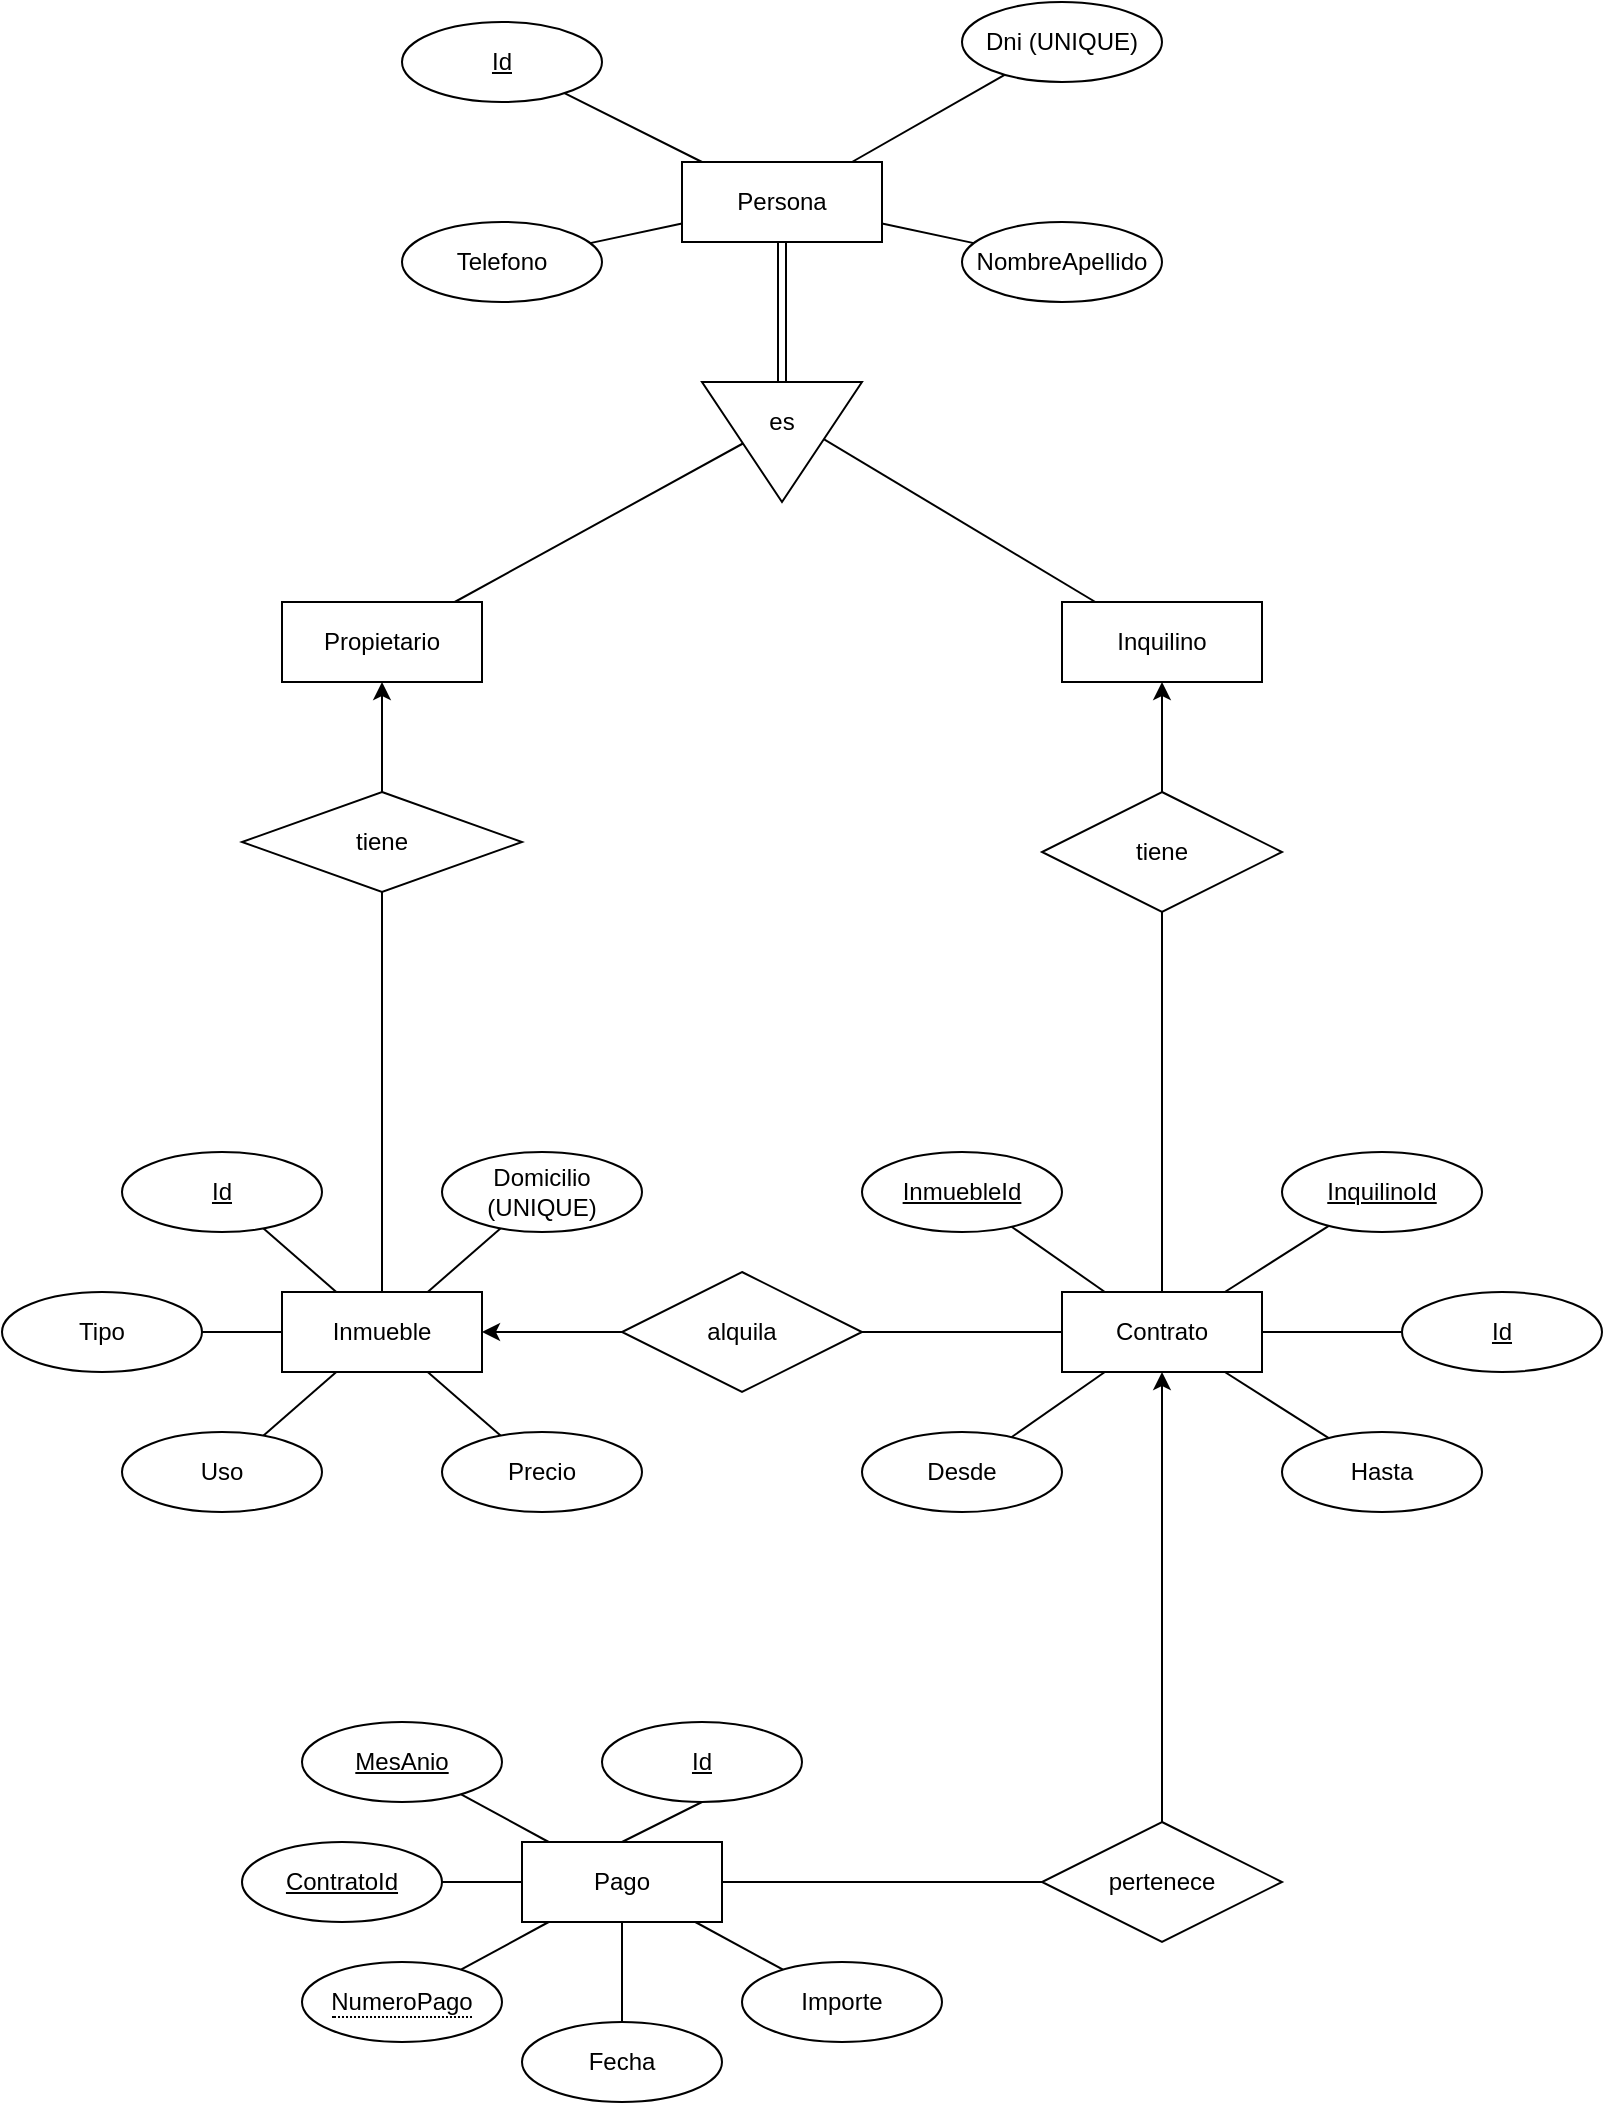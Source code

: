 <mxfile>
    <diagram id="6gzmtlAOF7hzrXGJktJW" name="Página-1">
        <mxGraphModel dx="1945" dy="1761" grid="1" gridSize="10" guides="1" tooltips="1" connect="1" arrows="1" fold="1" page="1" pageScale="1" pageWidth="827" pageHeight="1169" math="0" shadow="0">
            <root>
                <mxCell id="0"/>
                <mxCell id="1" parent="0"/>
                <mxCell id="2" style="edgeStyle=none;rounded=0;orthogonalLoop=1;jettySize=auto;html=1;endArrow=none;" edge="1" parent="1" source="5" target="32">
                    <mxGeometry relative="1" as="geometry"/>
                </mxCell>
                <mxCell id="3" style="edgeStyle=none;rounded=0;orthogonalLoop=1;jettySize=auto;html=1;endArrow=none;" edge="1" parent="1" source="5" target="33">
                    <mxGeometry relative="1" as="geometry"/>
                </mxCell>
                <mxCell id="4" style="edgeStyle=none;rounded=0;orthogonalLoop=1;jettySize=auto;html=1;endArrow=none;" edge="1" parent="1" source="5" target="36">
                    <mxGeometry relative="1" as="geometry"/>
                </mxCell>
                <mxCell id="5" value="Persona" style="whiteSpace=wrap;html=1;align=center;" vertex="1" parent="1">
                    <mxGeometry x="290" y="-220" width="100" height="40" as="geometry"/>
                </mxCell>
                <mxCell id="6" style="edgeStyle=none;rounded=0;orthogonalLoop=1;jettySize=auto;html=1;entryX=0.25;entryY=0;entryDx=0;entryDy=0;endArrow=none;" edge="1" parent="1" source="7" target="47">
                    <mxGeometry relative="1" as="geometry"/>
                </mxCell>
                <mxCell id="7" value="Inquilino" style="whiteSpace=wrap;html=1;align=center;" vertex="1" parent="1">
                    <mxGeometry x="480" width="100" height="40" as="geometry"/>
                </mxCell>
                <mxCell id="8" value="Inmueble" style="whiteSpace=wrap;html=1;align=center;" vertex="1" parent="1">
                    <mxGeometry x="90" y="345" width="100" height="40" as="geometry"/>
                </mxCell>
                <mxCell id="9" style="edgeStyle=none;rounded=0;orthogonalLoop=1;jettySize=auto;html=1;endArrow=none;" edge="1" parent="1" source="10" target="17">
                    <mxGeometry relative="1" as="geometry"/>
                </mxCell>
                <mxCell id="10" value="Contrato" style="whiteSpace=wrap;html=1;align=center;" vertex="1" parent="1">
                    <mxGeometry x="480" y="345" width="100" height="40" as="geometry"/>
                </mxCell>
                <mxCell id="11" style="edgeStyle=none;rounded=0;orthogonalLoop=1;jettySize=auto;html=1;endArrow=none;" edge="1" parent="1" source="12" target="27">
                    <mxGeometry relative="1" as="geometry">
                        <mxPoint x="410" y="640" as="targetPoint"/>
                    </mxGeometry>
                </mxCell>
                <mxCell id="12" value="Pago" style="whiteSpace=wrap;html=1;align=center;" vertex="1" parent="1">
                    <mxGeometry x="210" y="620" width="100" height="40" as="geometry"/>
                </mxCell>
                <mxCell id="13" style="edgeStyle=none;rounded=0;orthogonalLoop=1;jettySize=auto;html=1;" edge="1" parent="1" source="14" target="44">
                    <mxGeometry relative="1" as="geometry">
                        <mxPoint x="140" y="60" as="sourcePoint"/>
                    </mxGeometry>
                </mxCell>
                <mxCell id="14" value="tiene" style="shape=rhombus;perimeter=rhombusPerimeter;whiteSpace=wrap;html=1;align=center;" vertex="1" parent="1">
                    <mxGeometry x="70" y="95" width="140" height="50" as="geometry"/>
                </mxCell>
                <mxCell id="15" value="" style="endArrow=none;html=1;rounded=0;exitX=0.5;exitY=0;exitDx=0;exitDy=0;" edge="1" parent="1" source="8" target="14">
                    <mxGeometry relative="1" as="geometry">
                        <mxPoint x="330" y="365" as="sourcePoint"/>
                        <mxPoint x="140" y="255" as="targetPoint"/>
                    </mxGeometry>
                </mxCell>
                <mxCell id="16" value="InquilinoId" style="ellipse;whiteSpace=wrap;html=1;align=center;fontStyle=4;" vertex="1" parent="1">
                    <mxGeometry x="590" y="275" width="100" height="40" as="geometry"/>
                </mxCell>
                <mxCell id="17" value="InmuebleId" style="ellipse;whiteSpace=wrap;html=1;align=center;fontStyle=4;" vertex="1" parent="1">
                    <mxGeometry x="380" y="275" width="100" height="40" as="geometry"/>
                </mxCell>
                <mxCell id="18" value="" style="endArrow=none;html=1;rounded=0;" edge="1" parent="1" source="16" target="10">
                    <mxGeometry relative="1" as="geometry">
                        <mxPoint x="506" y="305" as="sourcePoint"/>
                        <mxPoint x="666" y="305" as="targetPoint"/>
                    </mxGeometry>
                </mxCell>
                <mxCell id="19" style="edgeStyle=none;rounded=0;orthogonalLoop=1;jettySize=auto;html=1;endArrow=none;" edge="1" parent="1" source="20" target="10">
                    <mxGeometry relative="1" as="geometry"/>
                </mxCell>
                <mxCell id="20" value="alquila" style="shape=rhombus;perimeter=rhombusPerimeter;whiteSpace=wrap;html=1;align=center;" vertex="1" parent="1">
                    <mxGeometry x="260" y="335" width="120" height="60" as="geometry"/>
                </mxCell>
                <mxCell id="21" style="edgeStyle=none;rounded=0;orthogonalLoop=1;jettySize=auto;html=1;endArrow=none;" edge="1" parent="1" source="22" target="10">
                    <mxGeometry relative="1" as="geometry">
                        <mxPoint x="530" y="250" as="sourcePoint"/>
                    </mxGeometry>
                </mxCell>
                <mxCell id="22" value="tiene" style="shape=rhombus;perimeter=rhombusPerimeter;whiteSpace=wrap;html=1;align=center;" vertex="1" parent="1">
                    <mxGeometry x="470" y="95" width="120" height="60" as="geometry"/>
                </mxCell>
                <mxCell id="23" value="" style="endArrow=classic;html=1;" edge="1" parent="1" source="22" target="7">
                    <mxGeometry width="50" height="50" relative="1" as="geometry">
                        <mxPoint x="670" y="250" as="sourcePoint"/>
                        <mxPoint x="720" y="200" as="targetPoint"/>
                    </mxGeometry>
                </mxCell>
                <mxCell id="24" value="" style="edgeStyle=none;rounded=0;orthogonalLoop=1;jettySize=auto;html=1;endArrow=none;" edge="1" parent="1" source="12" target="31">
                    <mxGeometry relative="1" as="geometry">
                        <mxPoint x="291.248" y="710.309" as="targetPoint"/>
                    </mxGeometry>
                </mxCell>
                <mxCell id="25" style="edgeStyle=none;rounded=0;orthogonalLoop=1;jettySize=auto;html=1;endArrow=none;" edge="1" parent="1" source="26" target="12">
                    <mxGeometry relative="1" as="geometry"/>
                </mxCell>
                <mxCell id="26" value="ContratoId" style="ellipse;whiteSpace=wrap;html=1;align=center;fontStyle=4;" vertex="1" parent="1">
                    <mxGeometry x="70" y="620" width="100" height="40" as="geometry"/>
                </mxCell>
                <mxCell id="27" value="pertenece" style="shape=rhombus;perimeter=rhombusPerimeter;whiteSpace=wrap;html=1;align=center;" vertex="1" parent="1">
                    <mxGeometry x="470" y="610" width="120" height="60" as="geometry"/>
                </mxCell>
                <mxCell id="28" value="" style="endArrow=classic;html=1;" edge="1" parent="1" source="27" target="10">
                    <mxGeometry width="50" height="50" relative="1" as="geometry">
                        <mxPoint x="540" y="380" as="sourcePoint"/>
                        <mxPoint x="590" y="330" as="targetPoint"/>
                    </mxGeometry>
                </mxCell>
                <mxCell id="29" value="Id" style="ellipse;whiteSpace=wrap;html=1;align=center;fontStyle=4;" vertex="1" parent="1">
                    <mxGeometry x="150" y="-290" width="100" height="40" as="geometry"/>
                </mxCell>
                <mxCell id="30" value="" style="edgeStyle=none;rounded=0;orthogonalLoop=1;jettySize=auto;html=1;endArrow=none;" edge="1" parent="1" source="5" target="29">
                    <mxGeometry relative="1" as="geometry"/>
                </mxCell>
                <mxCell id="31" value="MesAnio" style="ellipse;whiteSpace=wrap;html=1;align=center;fontStyle=4;" vertex="1" parent="1">
                    <mxGeometry x="100" y="560" width="100" height="40" as="geometry"/>
                </mxCell>
                <mxCell id="32" value="Dni (UNIQUE)" style="ellipse;whiteSpace=wrap;html=1;align=center;" vertex="1" parent="1">
                    <mxGeometry x="430" y="-300" width="100" height="40" as="geometry"/>
                </mxCell>
                <mxCell id="33" value="NombreApellido" style="ellipse;whiteSpace=wrap;html=1;align=center;" vertex="1" parent="1">
                    <mxGeometry x="430" y="-190" width="100" height="40" as="geometry"/>
                </mxCell>
                <mxCell id="36" value="Telefono" style="ellipse;whiteSpace=wrap;html=1;align=center;" vertex="1" parent="1">
                    <mxGeometry x="150" y="-190" width="100" height="40" as="geometry"/>
                </mxCell>
                <mxCell id="37" value="Id" style="ellipse;whiteSpace=wrap;html=1;align=center;fontStyle=4;" vertex="1" parent="1">
                    <mxGeometry x="10" y="275" width="100" height="40" as="geometry"/>
                </mxCell>
                <mxCell id="38" value="" style="edgeStyle=none;rounded=0;orthogonalLoop=1;jettySize=auto;html=1;endArrow=none;" edge="1" parent="1" source="8" target="37">
                    <mxGeometry relative="1" as="geometry"/>
                </mxCell>
                <mxCell id="39" value="Domicilio (UNIQUE)" style="ellipse;whiteSpace=wrap;html=1;align=center;" vertex="1" parent="1">
                    <mxGeometry x="170" y="275" width="100" height="40" as="geometry"/>
                </mxCell>
                <mxCell id="40" value="" style="edgeStyle=none;rounded=0;orthogonalLoop=1;jettySize=auto;html=1;endArrow=none;" edge="1" parent="1" source="8" target="39">
                    <mxGeometry relative="1" as="geometry"/>
                </mxCell>
                <mxCell id="41" value="Tipo" style="ellipse;whiteSpace=wrap;html=1;align=center;" vertex="1" parent="1">
                    <mxGeometry x="-50" y="345" width="100" height="40" as="geometry"/>
                </mxCell>
                <mxCell id="42" value="" style="edgeStyle=none;rounded=0;orthogonalLoop=1;jettySize=auto;html=1;endArrow=none;" edge="1" parent="1" source="8" target="41">
                    <mxGeometry relative="1" as="geometry"/>
                </mxCell>
                <mxCell id="43" style="edgeStyle=none;rounded=0;orthogonalLoop=1;jettySize=auto;html=1;endArrow=none;" edge="1" parent="1" source="44" target="47">
                    <mxGeometry relative="1" as="geometry"/>
                </mxCell>
                <mxCell id="44" value="Propietario" style="whiteSpace=wrap;html=1;align=center;" vertex="1" parent="1">
                    <mxGeometry x="90" width="100" height="40" as="geometry"/>
                </mxCell>
                <mxCell id="45" style="edgeStyle=none;rounded=0;orthogonalLoop=1;jettySize=auto;html=1;endArrow=none;shape=link;" edge="1" parent="1" source="46" target="5">
                    <mxGeometry relative="1" as="geometry"/>
                </mxCell>
                <mxCell id="46" value="" style="triangle;whiteSpace=wrap;html=1;rotation=90;" vertex="1" parent="1">
                    <mxGeometry x="310" y="-120" width="60" height="80" as="geometry"/>
                </mxCell>
                <mxCell id="47" value="es" style="text;html=1;strokeColor=none;fillColor=none;align=center;verticalAlign=middle;whiteSpace=wrap;rounded=0;" vertex="1" parent="1">
                    <mxGeometry x="320" y="-100" width="40" height="20" as="geometry"/>
                </mxCell>
                <mxCell id="48" style="edgeStyle=none;rounded=0;orthogonalLoop=1;jettySize=auto;html=1;endArrow=none;" edge="1" parent="1" source="49" target="10">
                    <mxGeometry relative="1" as="geometry"/>
                </mxCell>
                <mxCell id="49" value="Hasta" style="ellipse;whiteSpace=wrap;html=1;align=center;" vertex="1" parent="1">
                    <mxGeometry x="590" y="415" width="100" height="40" as="geometry"/>
                </mxCell>
                <mxCell id="50" style="edgeStyle=none;rounded=0;orthogonalLoop=1;jettySize=auto;html=1;endArrow=none;" edge="1" parent="1" source="51" target="10">
                    <mxGeometry relative="1" as="geometry"/>
                </mxCell>
                <mxCell id="51" value="Desde" style="ellipse;whiteSpace=wrap;html=1;align=center;" vertex="1" parent="1">
                    <mxGeometry x="380" y="415" width="100" height="40" as="geometry"/>
                </mxCell>
                <mxCell id="52" value="" style="endArrow=classic;html=1;" edge="1" parent="1" source="20" target="8">
                    <mxGeometry width="50" height="50" relative="1" as="geometry">
                        <mxPoint x="200" y="325" as="sourcePoint"/>
                        <mxPoint x="250" y="275" as="targetPoint"/>
                    </mxGeometry>
                </mxCell>
                <mxCell id="53" style="edgeStyle=none;rounded=0;orthogonalLoop=1;jettySize=auto;html=1;endArrow=none;" edge="1" parent="1" source="54" target="12">
                    <mxGeometry relative="1" as="geometry"/>
                </mxCell>
                <mxCell id="54" value="&lt;span style=&quot;border-bottom: 1px dotted&quot;&gt;NumeroPago&lt;/span&gt;" style="ellipse;whiteSpace=wrap;html=1;align=center;" vertex="1" parent="1">
                    <mxGeometry x="100" y="680" width="100" height="40" as="geometry"/>
                </mxCell>
                <mxCell id="55" style="edgeStyle=none;rounded=0;orthogonalLoop=1;jettySize=auto;html=1;endArrow=none;" edge="1" parent="1" source="56" target="12">
                    <mxGeometry relative="1" as="geometry"/>
                </mxCell>
                <mxCell id="56" value="Fecha" style="ellipse;whiteSpace=wrap;html=1;align=center;" vertex="1" parent="1">
                    <mxGeometry x="210" y="710" width="100" height="40" as="geometry"/>
                </mxCell>
                <mxCell id="57" style="edgeStyle=none;rounded=0;orthogonalLoop=1;jettySize=auto;html=1;endArrow=none;" edge="1" parent="1" source="58" target="12">
                    <mxGeometry relative="1" as="geometry"/>
                </mxCell>
                <mxCell id="58" value="Importe" style="ellipse;whiteSpace=wrap;html=1;align=center;" vertex="1" parent="1">
                    <mxGeometry x="320" y="680" width="100" height="40" as="geometry"/>
                </mxCell>
                <mxCell id="59" value="Uso" style="ellipse;whiteSpace=wrap;html=1;align=center;" vertex="1" parent="1">
                    <mxGeometry x="10" y="415" width="100" height="40" as="geometry"/>
                </mxCell>
                <mxCell id="60" value="" style="edgeStyle=none;rounded=0;orthogonalLoop=1;jettySize=auto;html=1;endArrow=none;" edge="1" parent="1" source="8" target="59">
                    <mxGeometry relative="1" as="geometry"/>
                </mxCell>
                <mxCell id="61" style="edgeStyle=none;rounded=0;orthogonalLoop=1;jettySize=auto;html=1;endArrow=none;" edge="1" parent="1" source="62" target="8">
                    <mxGeometry relative="1" as="geometry"/>
                </mxCell>
                <mxCell id="62" value="Precio" style="ellipse;whiteSpace=wrap;html=1;align=center;" vertex="1" parent="1">
                    <mxGeometry x="170" y="415" width="100" height="40" as="geometry"/>
                </mxCell>
                <mxCell id="64" value="Id" style="ellipse;whiteSpace=wrap;html=1;align=center;fontStyle=4;" vertex="1" parent="1">
                    <mxGeometry x="650" y="345" width="100" height="40" as="geometry"/>
                </mxCell>
                <mxCell id="65" style="edgeStyle=none;rounded=0;orthogonalLoop=1;jettySize=auto;html=1;endArrow=none;entryX=1;entryY=0.5;entryDx=0;entryDy=0;exitX=0;exitY=0.5;exitDx=0;exitDy=0;" edge="1" parent="1" source="64" target="10">
                    <mxGeometry relative="1" as="geometry">
                        <mxPoint x="623.531" y="428.032" as="sourcePoint"/>
                        <mxPoint x="571.429" y="395" as="targetPoint"/>
                    </mxGeometry>
                </mxCell>
                <mxCell id="66" value="Id" style="ellipse;whiteSpace=wrap;html=1;align=center;fontStyle=4;" vertex="1" parent="1">
                    <mxGeometry x="250" y="560" width="100" height="40" as="geometry"/>
                </mxCell>
                <mxCell id="67" style="edgeStyle=none;rounded=0;orthogonalLoop=1;jettySize=auto;html=1;endArrow=none;entryX=0.5;entryY=0;entryDx=0;entryDy=0;exitX=0.5;exitY=1;exitDx=0;exitDy=0;" edge="1" parent="1" source="66" target="12">
                    <mxGeometry relative="1" as="geometry">
                        <mxPoint x="350.519" y="693.846" as="sourcePoint"/>
                        <mxPoint x="306.667" y="670" as="targetPoint"/>
                    </mxGeometry>
                </mxCell>
            </root>
        </mxGraphModel>
    </diagram>
</mxfile>